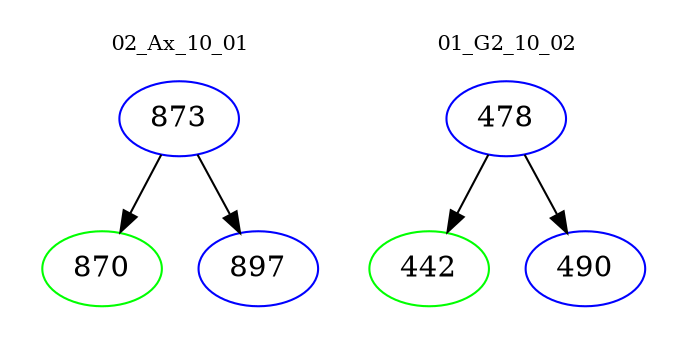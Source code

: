 digraph{
subgraph cluster_0 {
color = white
label = "02_Ax_10_01";
fontsize=10;
T0_873 [label="873", color="blue"]
T0_873 -> T0_870 [color="black"]
T0_870 [label="870", color="green"]
T0_873 -> T0_897 [color="black"]
T0_897 [label="897", color="blue"]
}
subgraph cluster_1 {
color = white
label = "01_G2_10_02";
fontsize=10;
T1_478 [label="478", color="blue"]
T1_478 -> T1_442 [color="black"]
T1_442 [label="442", color="green"]
T1_478 -> T1_490 [color="black"]
T1_490 [label="490", color="blue"]
}
}
